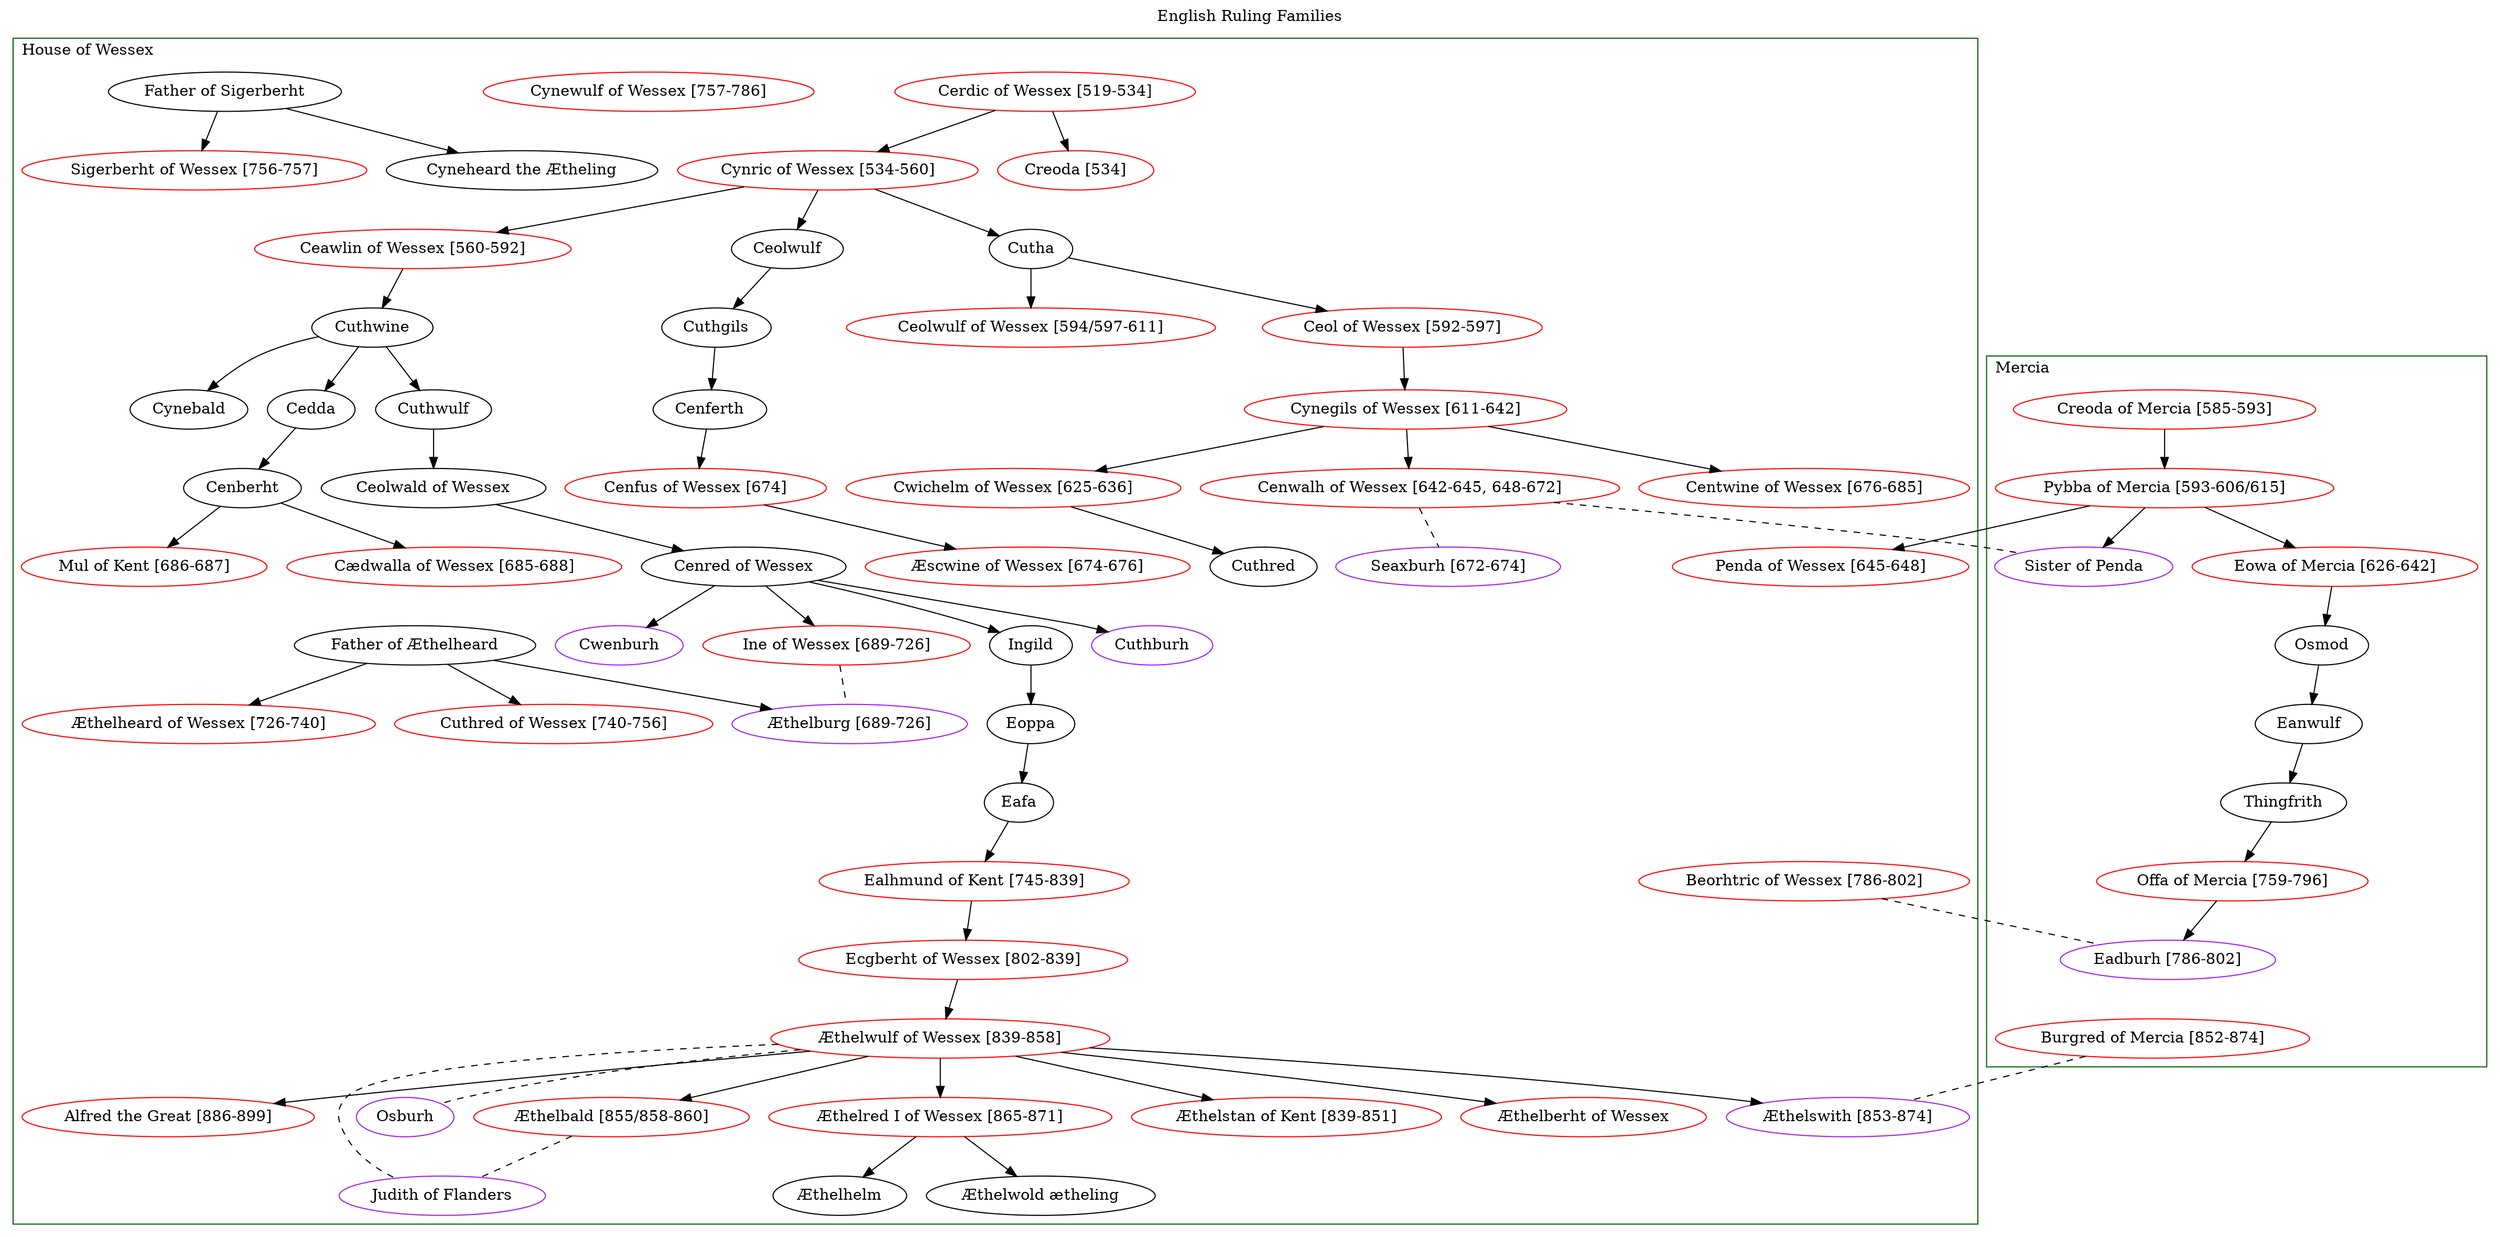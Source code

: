 
/**
 *   NOTES:
 *
 * dates are ruling dates not birth/death, "/" means or. "-" means through
 * dashed, same-rank line <==> marriage
 * red <==> monarch
 * purple <==> female
 * if it says "of [insert place]", that is where they ruled
 * "pre" means look at predesessors
 * "con" means continue at successors
 * some dates are probably not exact
 * queens are purple instead of red, they were queens if they have dates.
**/

digraph English_Rulers_Family_Tree {
	layout = dot;
	graph [labelloc = t, labeljust = c];
	label = "English Ruling Families";
	compound = true;
	concentrate = true;
	remincross = true;
	center = false;
	clusterrank = global;
	// rankdir = LR;
	// ordering = in;
	// splines = ortho;
	// outputorder = nodesfirst;
	newrank = false;

	subgraph cluster_House_of_Wessex {
		labeljust = l;
		label = "House of Wessex";
		color = darkgreen;

		{ "Cerdic of Wessex [519-534]" [color=red] } -> {
			"Cynric of Wessex [534-560]" [color=red]
			"Creoda [534]" [color=red]
		};

		"Cynric of Wessex [534-560]" -> {
			"Ceawlin of Wessex [560-592]" [color=red]
			"Cutha"
			"Ceolwulf"
		};

		
		"Penda of Wessex [645-648]" [color=red]; // con
		"Cynewulf of Wessex [757-786]" [color=red];
		"Beorhtric of Wessex [786-802]" [color=red];

		"Ceolwulf" ->
		"Cuthgils" ->
		"Cenferth" ->
		{ "Cenfus of Wessex [674]" [color=red] } ->
		{ "Æscwine of Wessex [674-676]" [color=red] }; // con

		"Cutha" -> {
			"Ceol of Wessex [592-597]" [color=red] // con
			"Ceolwulf of Wessex [594/597-611]" [color=red] // con
		};

		"Ceol of Wessex [592-597]" ->
		{ "Cynegils of Wessex [611-642]" [color=red] } -> {
			"Cwichelm of Wessex [625-636]" [color=red] // con
			"Cenwalh of Wessex [642-645, 648-672]" [color=red] // con
			"Centwine of Wessex [676-685]" [color=red] // con
		};

		"Cwichelm of Wessex [625-636]" -> "Cuthred";

		"Father of Æthelheard" -> {
			"Æthelheard of Wessex [726-740]" [color=red] // con
			"Cuthred of Wessex [740-756]" [color=red] // con
			"Æthelburg [689-726]" [color=purple] // con
		};

		"Father of Sigerberht" -> {
			"Sigerberht of Wessex [756-757]" [color=red] // con
			"Cyneheard the Ætheling" // con
		}

		"Ceawlin of Wessex [560-592]" ->
		"Cuthwine" -> {
			"Cynebald" // con
			"Cedda" // con
			"Cuthwulf" // con
		};

		"Cedda" ->
		"Cenberht" -> {
			"Cædwalla of Wessex [685-688]" [color=red] // con
			"Mul of Kent [686-687]" [color=red] // con
		};

		"Cuthwulf" ->
		"Ceolwald of Wessex" ->
		"Cenred of Wessex" -> {
			"Ingild"
			"Ine of Wessex [689-726]" [color=red] // con
			"Cuthburh" [color=purple] // con
			"Cwenburh" [color=purple] // con
		};

		"Ingild" ->
		"Eoppa" ->
		"Eafa" ->
		{ "Ealhmund of Kent [745-839]" [color=red] } -> // pre, con
		{ "Ecgberht of Wessex [802-839]" [color=red] } -> // pre
		{ "Æthelwulf of Wessex [839-858]" [color=red] } -> {
			"Æthelswith [853-874]" [color=purple] // con
			"Æthelbald [855/858-860]" [color=red]
			"Æthelred I of Wessex [865-871]" [color=red]
			"Æthelstan of Kent [839-851]" [color=red]
			"Æthelberht of Wessex" [color=red] // con
			"Alfred the Great [886-899]" [color=red] // con
		};

		"Æthelred I of Wessex [865-871]" -> {
			"Æthelhelm" // con
			"Æthelwold ætheling" // con
		}

		/* marriages */ {
			edge [arrowhead=none, style=dashed];

			"Ine of Wessex [689-726]" -> "Æthelburg [689-726]";
			"Æthelbald [855/858-860]" -> "Judith of Flanders";

			"Cenwalh of Wessex [642-645, 648-672]" ->
			{ "Seaxburh [672-674]" [color=purple] };

			"Æthelwulf of Wessex [839-858]" -> {
				"Judith of Flanders" [color=purple] // pre
				"Osburh" [color=purple] // pre
			};

		};
	}

	subgraph cluster_Mercia {
		labeljust = l;
		label = "Mercia";
		color = darkgreen;

		{ "Creoda of Mercia [585-593]" [color=red] } -> // pre, con
		{ "Pybba of Mercia [593-606/615]" [color=red] } -> // pre, con
		{ "Eowa of Mercia [626-642]" [color=red] } -> // pre, con
		"Osmod" -> // pre, con
		"Eanwulf" -> // pre, con
		"Thingfrith" -> // pre, con
		{ "Offa of Mercia [759-796]" [color=red] } -> // pre, con
		{ "Eadburh [786-802]" [color=purple] };

		{ "Pybba of Mercia [593-606/615]" [color=red] } -> { // pre, con
			"Penda of Wessex [645-648]" [color=red]
			"Sister of Penda" [color=purple]
		};

		/* marriages*/ {
			edge [arrowhead=none, style=dashed];

			{ "Burgred of Mercia [852-874]" [color=red] } -> // pre, con
			"Æthelswith [853-874]"
		}

	}

	/* inter-cluster links */ {
		edge [arrowhead=none, style=dashed];

		"Beorhtric of Wessex [786-802]" -> "Eadburh [786-802]";
		"Cenwalh of Wessex [642-645, 648-672]" -> "Sister of Penda";
	}

}
